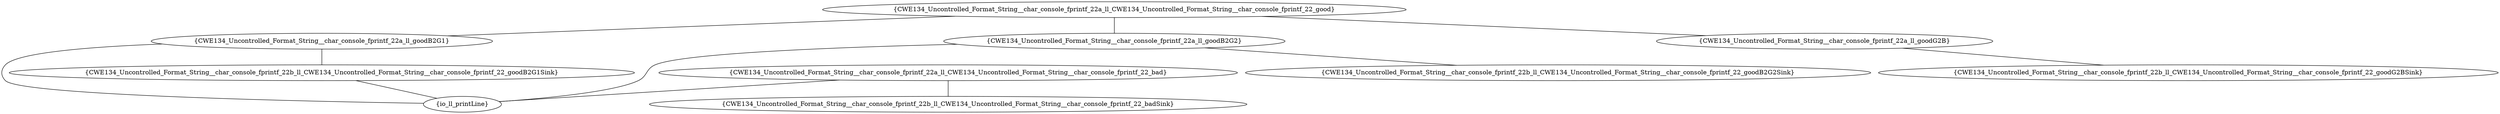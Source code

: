 graph "cg graph" {
CWE134_Uncontrolled_Format_String__char_console_fprintf_22a_ll_CWE134_Uncontrolled_Format_String__char_console_fprintf_22_bad [label="{CWE134_Uncontrolled_Format_String__char_console_fprintf_22a_ll_CWE134_Uncontrolled_Format_String__char_console_fprintf_22_bad}"];
io_ll_printLine [label="{io_ll_printLine}"];
CWE134_Uncontrolled_Format_String__char_console_fprintf_22b_ll_CWE134_Uncontrolled_Format_String__char_console_fprintf_22_badSink [label="{CWE134_Uncontrolled_Format_String__char_console_fprintf_22b_ll_CWE134_Uncontrolled_Format_String__char_console_fprintf_22_badSink}"];
CWE134_Uncontrolled_Format_String__char_console_fprintf_22a_ll_goodB2G1 [label="{CWE134_Uncontrolled_Format_String__char_console_fprintf_22a_ll_goodB2G1}"];
CWE134_Uncontrolled_Format_String__char_console_fprintf_22b_ll_CWE134_Uncontrolled_Format_String__char_console_fprintf_22_goodB2G1Sink [label="{CWE134_Uncontrolled_Format_String__char_console_fprintf_22b_ll_CWE134_Uncontrolled_Format_String__char_console_fprintf_22_goodB2G1Sink}"];
CWE134_Uncontrolled_Format_String__char_console_fprintf_22a_ll_CWE134_Uncontrolled_Format_String__char_console_fprintf_22_good [label="{CWE134_Uncontrolled_Format_String__char_console_fprintf_22a_ll_CWE134_Uncontrolled_Format_String__char_console_fprintf_22_good}"];
CWE134_Uncontrolled_Format_String__char_console_fprintf_22a_ll_goodB2G2 [label="{CWE134_Uncontrolled_Format_String__char_console_fprintf_22a_ll_goodB2G2}"];
CWE134_Uncontrolled_Format_String__char_console_fprintf_22a_ll_goodG2B [label="{CWE134_Uncontrolled_Format_String__char_console_fprintf_22a_ll_goodG2B}"];
CWE134_Uncontrolled_Format_String__char_console_fprintf_22b_ll_CWE134_Uncontrolled_Format_String__char_console_fprintf_22_goodB2G2Sink [label="{CWE134_Uncontrolled_Format_String__char_console_fprintf_22b_ll_CWE134_Uncontrolled_Format_String__char_console_fprintf_22_goodB2G2Sink}"];
CWE134_Uncontrolled_Format_String__char_console_fprintf_22b_ll_CWE134_Uncontrolled_Format_String__char_console_fprintf_22_goodG2BSink [label="{CWE134_Uncontrolled_Format_String__char_console_fprintf_22b_ll_CWE134_Uncontrolled_Format_String__char_console_fprintf_22_goodG2BSink}"];
CWE134_Uncontrolled_Format_String__char_console_fprintf_22a_ll_CWE134_Uncontrolled_Format_String__char_console_fprintf_22_bad -- io_ll_printLine;
CWE134_Uncontrolled_Format_String__char_console_fprintf_22a_ll_CWE134_Uncontrolled_Format_String__char_console_fprintf_22_bad -- CWE134_Uncontrolled_Format_String__char_console_fprintf_22b_ll_CWE134_Uncontrolled_Format_String__char_console_fprintf_22_badSink;
CWE134_Uncontrolled_Format_String__char_console_fprintf_22a_ll_goodB2G1 -- io_ll_printLine;
CWE134_Uncontrolled_Format_String__char_console_fprintf_22a_ll_goodB2G1 -- CWE134_Uncontrolled_Format_String__char_console_fprintf_22b_ll_CWE134_Uncontrolled_Format_String__char_console_fprintf_22_goodB2G1Sink;
CWE134_Uncontrolled_Format_String__char_console_fprintf_22a_ll_CWE134_Uncontrolled_Format_String__char_console_fprintf_22_good -- CWE134_Uncontrolled_Format_String__char_console_fprintf_22a_ll_goodB2G1;
CWE134_Uncontrolled_Format_String__char_console_fprintf_22a_ll_CWE134_Uncontrolled_Format_String__char_console_fprintf_22_good -- CWE134_Uncontrolled_Format_String__char_console_fprintf_22a_ll_goodB2G2;
CWE134_Uncontrolled_Format_String__char_console_fprintf_22a_ll_CWE134_Uncontrolled_Format_String__char_console_fprintf_22_good -- CWE134_Uncontrolled_Format_String__char_console_fprintf_22a_ll_goodG2B;
CWE134_Uncontrolled_Format_String__char_console_fprintf_22b_ll_CWE134_Uncontrolled_Format_String__char_console_fprintf_22_goodB2G1Sink -- io_ll_printLine;
CWE134_Uncontrolled_Format_String__char_console_fprintf_22a_ll_goodB2G2 -- io_ll_printLine;
CWE134_Uncontrolled_Format_String__char_console_fprintf_22a_ll_goodB2G2 -- CWE134_Uncontrolled_Format_String__char_console_fprintf_22b_ll_CWE134_Uncontrolled_Format_String__char_console_fprintf_22_goodB2G2Sink;
CWE134_Uncontrolled_Format_String__char_console_fprintf_22a_ll_goodG2B -- CWE134_Uncontrolled_Format_String__char_console_fprintf_22b_ll_CWE134_Uncontrolled_Format_String__char_console_fprintf_22_goodG2BSink;
}
